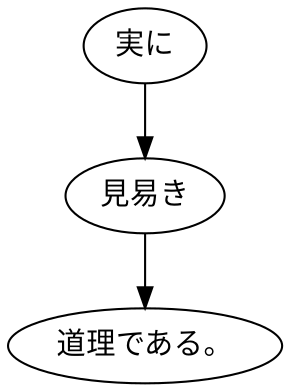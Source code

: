 digraph graph4107 {
	node0 [label="実に"];
	node1 [label="見易き"];
	node2 [label="道理である。"];
	node0 -> node1;
	node1 -> node2;
}
